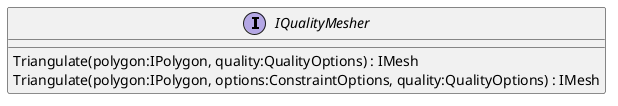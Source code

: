 @startuml
interface IQualityMesher {
    Triangulate(polygon:IPolygon, quality:QualityOptions) : IMesh
    Triangulate(polygon:IPolygon, options:ConstraintOptions, quality:QualityOptions) : IMesh
}
@enduml
